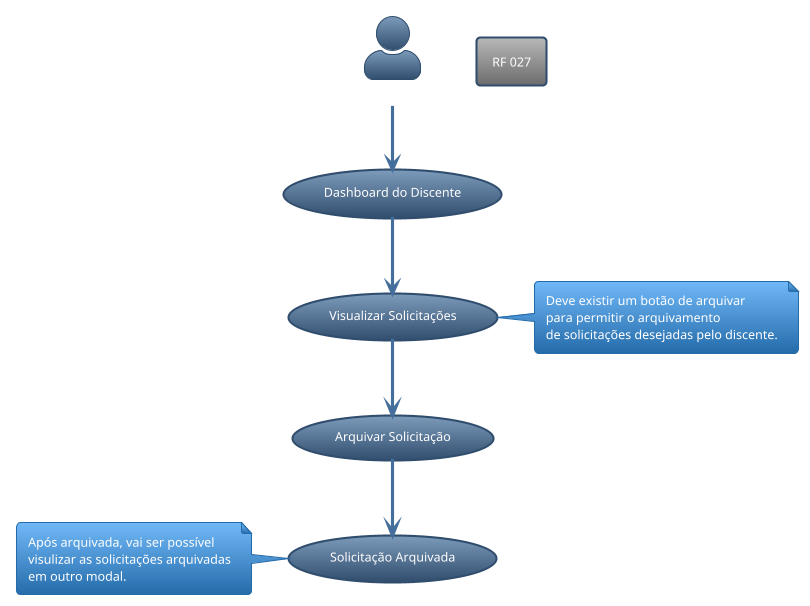 @startuml RF_027
!theme spacelab
skinparam actorStyle awesome
:Perfil Discente: as PD
rectangle requisito_funcional as "RF 027"

(Dashboard do Discente) as RF17
(Visualizar Solicitações) as RF14
(Arquivar Solicitação) as RF27
(Solicitação Arquivada) as SoliArqui

PD --> RF17
RF17 --> RF14
RF14 --> RF27
RF27 --> SoliArqui

note right of RF14
  Deve existir um botão de arquivar
  para permitir o arquivamento
  de solicitações desejadas pelo discente.
end note

note left of SoliArqui
    Após arquivada, vai ser possível
    visulizar as solicitações arquivadas
    em outro modal.
end note

@enduml
